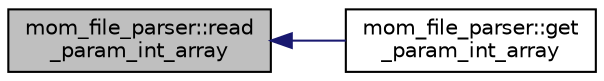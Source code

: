 digraph "mom_file_parser::read_param_int_array"
{
 // INTERACTIVE_SVG=YES
  edge [fontname="Helvetica",fontsize="10",labelfontname="Helvetica",labelfontsize="10"];
  node [fontname="Helvetica",fontsize="10",shape=record];
  rankdir="LR";
  Node396 [label="mom_file_parser::read\l_param_int_array",height=0.2,width=0.4,color="black", fillcolor="grey75", style="filled", fontcolor="black"];
  Node396 -> Node397 [dir="back",color="midnightblue",fontsize="10",style="solid",fontname="Helvetica"];
  Node397 [label="mom_file_parser::get\l_param_int_array",height=0.2,width=0.4,color="black", fillcolor="white", style="filled",URL="$namespacemom__file__parser.html#a6044e9a5add3d31c9c953a8a713fbb78"];
}
